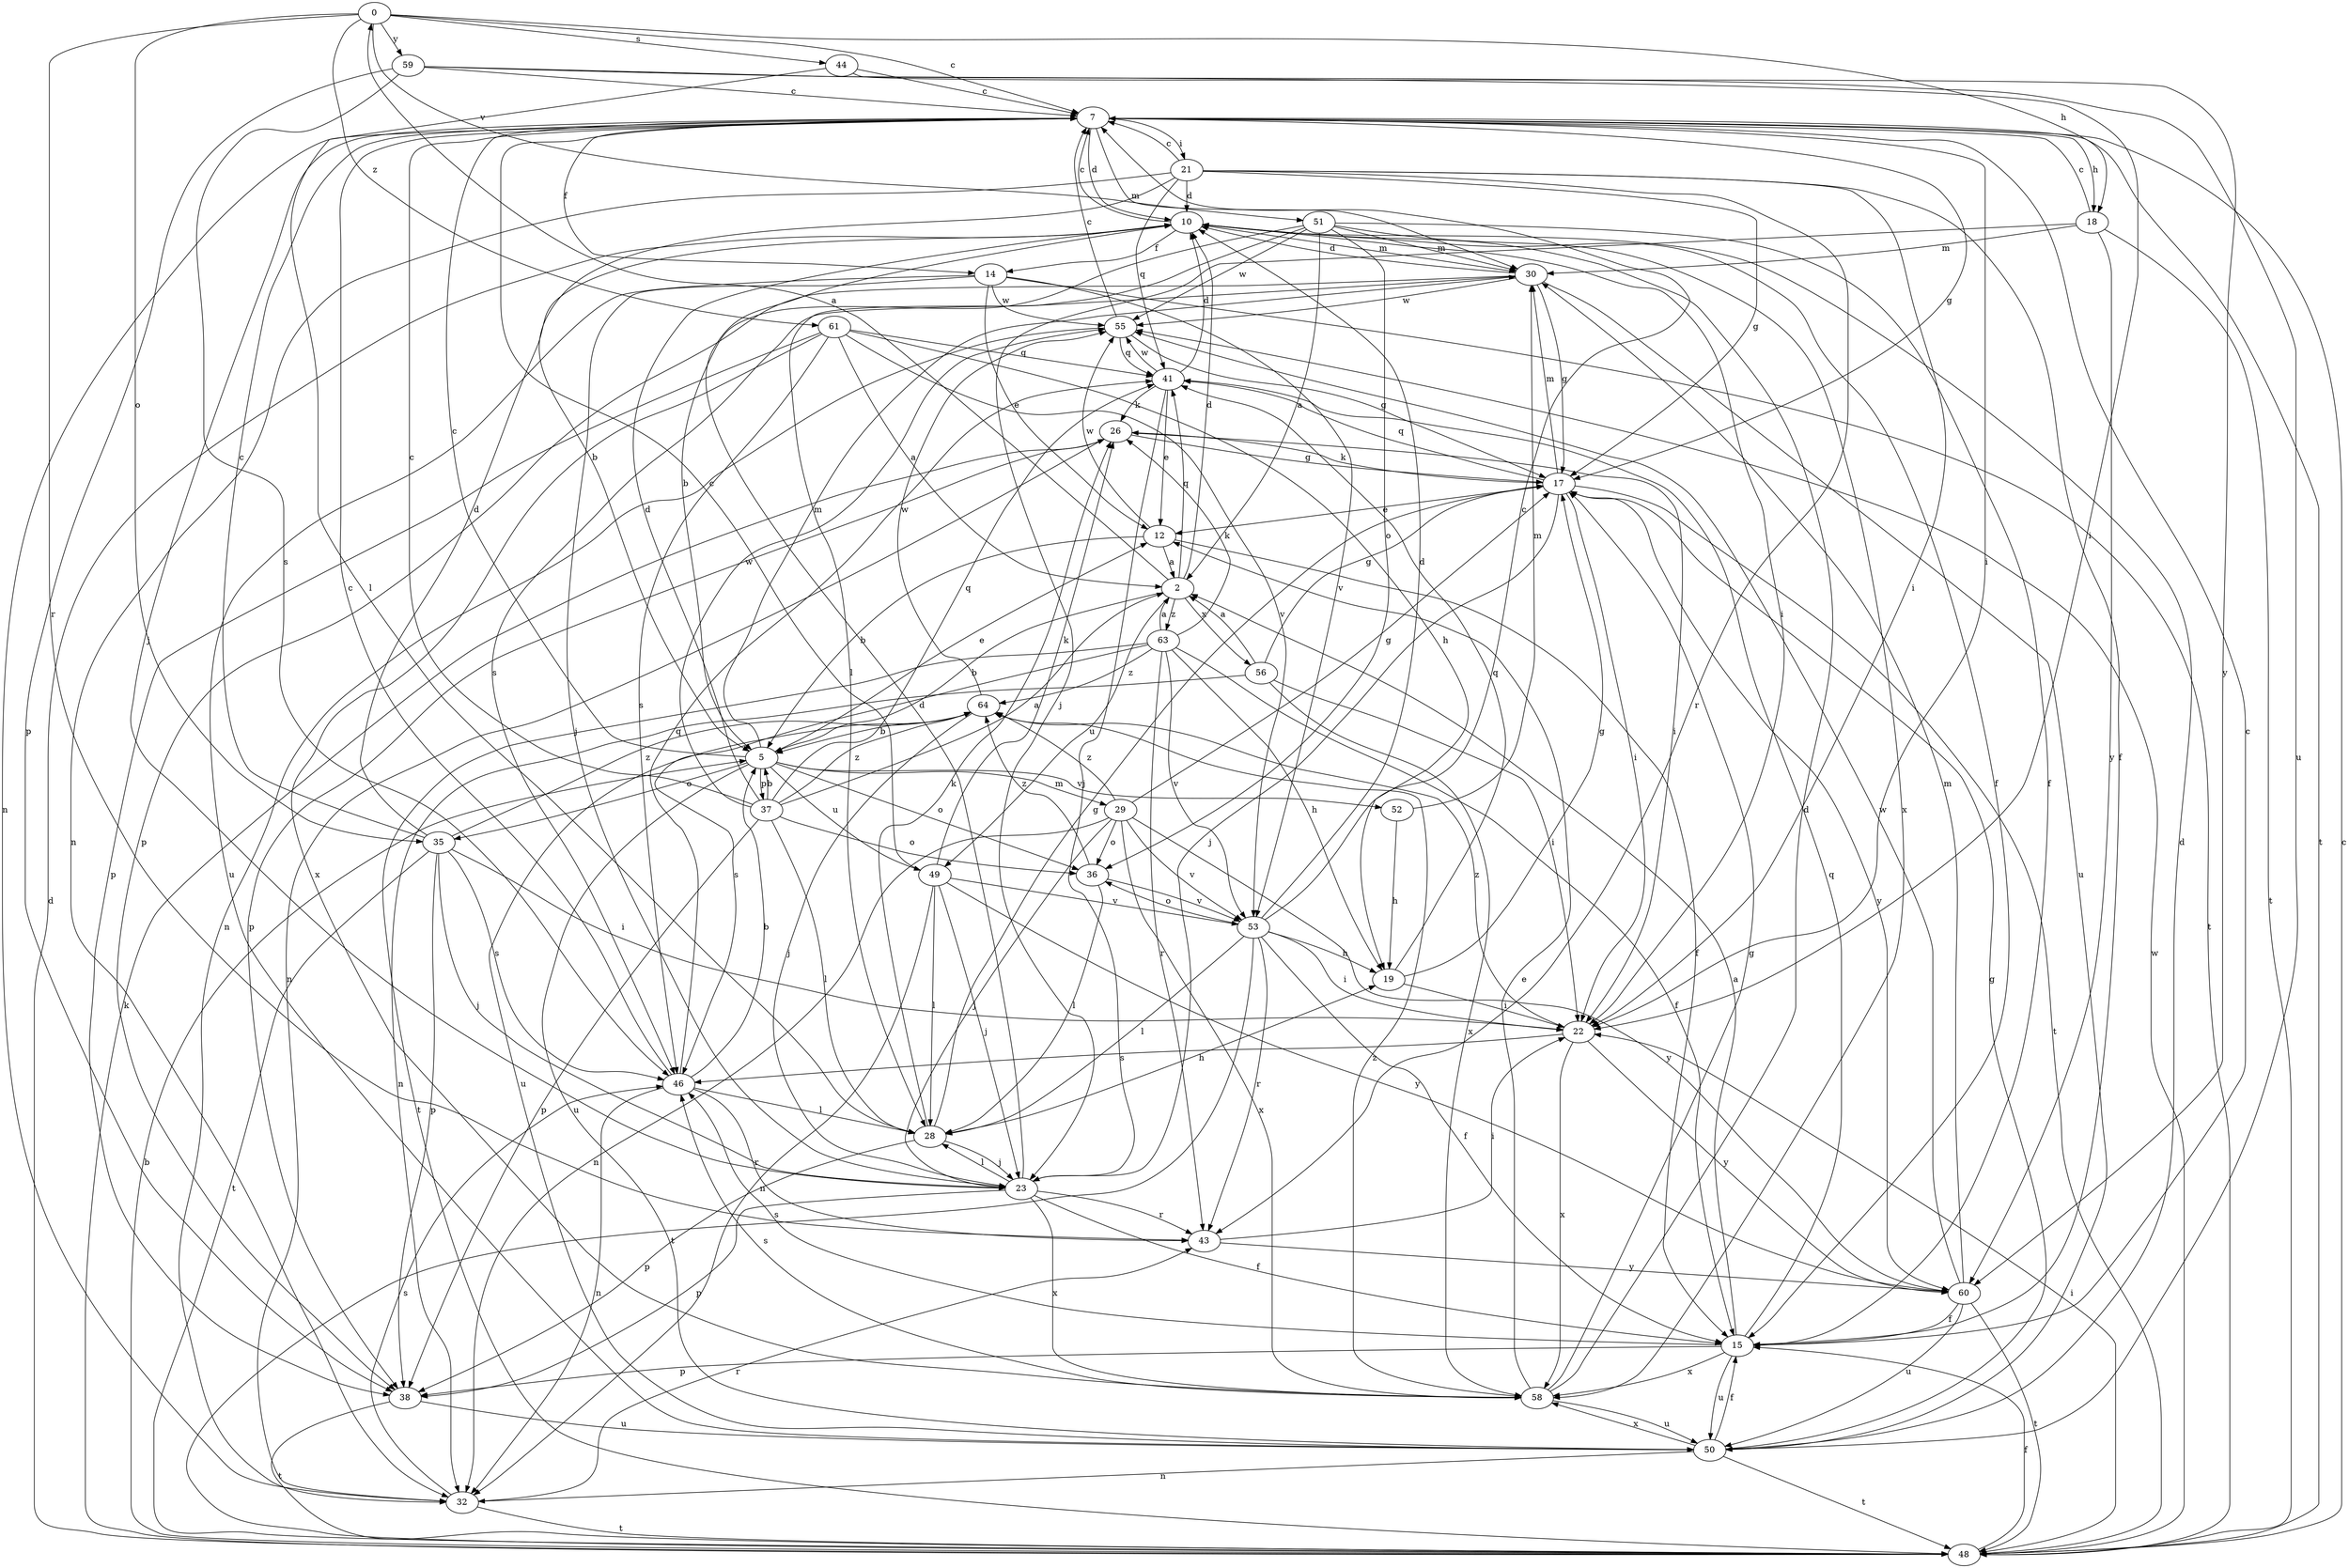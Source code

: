 strict digraph  {
0;
2;
5;
7;
10;
12;
14;
15;
17;
18;
19;
21;
22;
23;
26;
28;
29;
30;
32;
35;
36;
37;
38;
41;
43;
44;
46;
48;
49;
50;
51;
52;
53;
55;
56;
58;
59;
60;
61;
63;
64;
0 -> 7  [label=c];
0 -> 18  [label=h];
0 -> 35  [label=o];
0 -> 43  [label=r];
0 -> 44  [label=s];
0 -> 51  [label=v];
0 -> 59  [label=y];
0 -> 61  [label=z];
2 -> 0  [label=a];
2 -> 5  [label=b];
2 -> 10  [label=d];
2 -> 41  [label=q];
2 -> 49  [label=u];
2 -> 56  [label=x];
2 -> 63  [label=z];
5 -> 7  [label=c];
5 -> 12  [label=e];
5 -> 29  [label=m];
5 -> 30  [label=m];
5 -> 35  [label=o];
5 -> 36  [label=o];
5 -> 37  [label=p];
5 -> 49  [label=u];
5 -> 50  [label=u];
5 -> 52  [label=v];
7 -> 10  [label=d];
7 -> 14  [label=f];
7 -> 17  [label=g];
7 -> 18  [label=h];
7 -> 21  [label=i];
7 -> 22  [label=i];
7 -> 23  [label=j];
7 -> 30  [label=m];
7 -> 32  [label=n];
7 -> 48  [label=t];
10 -> 7  [label=c];
10 -> 14  [label=f];
10 -> 15  [label=f];
10 -> 22  [label=i];
10 -> 30  [label=m];
12 -> 2  [label=a];
12 -> 5  [label=b];
12 -> 15  [label=f];
12 -> 55  [label=w];
14 -> 12  [label=e];
14 -> 23  [label=j];
14 -> 48  [label=t];
14 -> 50  [label=u];
14 -> 53  [label=v];
14 -> 55  [label=w];
15 -> 2  [label=a];
15 -> 7  [label=c];
15 -> 38  [label=p];
15 -> 41  [label=q];
15 -> 46  [label=s];
15 -> 50  [label=u];
15 -> 58  [label=x];
17 -> 12  [label=e];
17 -> 22  [label=i];
17 -> 23  [label=j];
17 -> 26  [label=k];
17 -> 30  [label=m];
17 -> 41  [label=q];
17 -> 48  [label=t];
17 -> 60  [label=y];
18 -> 7  [label=c];
18 -> 23  [label=j];
18 -> 30  [label=m];
18 -> 48  [label=t];
18 -> 60  [label=y];
19 -> 17  [label=g];
19 -> 22  [label=i];
19 -> 41  [label=q];
21 -> 5  [label=b];
21 -> 7  [label=c];
21 -> 10  [label=d];
21 -> 15  [label=f];
21 -> 17  [label=g];
21 -> 22  [label=i];
21 -> 32  [label=n];
21 -> 41  [label=q];
21 -> 43  [label=r];
22 -> 46  [label=s];
22 -> 58  [label=x];
22 -> 60  [label=y];
22 -> 64  [label=z];
23 -> 10  [label=d];
23 -> 15  [label=f];
23 -> 28  [label=l];
23 -> 38  [label=p];
23 -> 43  [label=r];
23 -> 58  [label=x];
26 -> 17  [label=g];
26 -> 22  [label=i];
26 -> 32  [label=n];
26 -> 38  [label=p];
28 -> 17  [label=g];
28 -> 19  [label=h];
28 -> 23  [label=j];
28 -> 26  [label=k];
28 -> 38  [label=p];
29 -> 17  [label=g];
29 -> 23  [label=j];
29 -> 32  [label=n];
29 -> 36  [label=o];
29 -> 53  [label=v];
29 -> 58  [label=x];
29 -> 60  [label=y];
29 -> 64  [label=z];
30 -> 10  [label=d];
30 -> 17  [label=g];
30 -> 38  [label=p];
30 -> 46  [label=s];
30 -> 50  [label=u];
30 -> 55  [label=w];
32 -> 43  [label=r];
32 -> 46  [label=s];
32 -> 48  [label=t];
35 -> 7  [label=c];
35 -> 10  [label=d];
35 -> 22  [label=i];
35 -> 23  [label=j];
35 -> 38  [label=p];
35 -> 46  [label=s];
35 -> 48  [label=t];
35 -> 64  [label=z];
36 -> 28  [label=l];
36 -> 53  [label=v];
36 -> 64  [label=z];
37 -> 2  [label=a];
37 -> 5  [label=b];
37 -> 7  [label=c];
37 -> 10  [label=d];
37 -> 28  [label=l];
37 -> 36  [label=o];
37 -> 38  [label=p];
37 -> 41  [label=q];
37 -> 55  [label=w];
37 -> 64  [label=z];
38 -> 48  [label=t];
38 -> 50  [label=u];
41 -> 10  [label=d];
41 -> 12  [label=e];
41 -> 23  [label=j];
41 -> 26  [label=k];
41 -> 55  [label=w];
43 -> 22  [label=i];
43 -> 60  [label=y];
44 -> 7  [label=c];
44 -> 28  [label=l];
44 -> 60  [label=y];
46 -> 5  [label=b];
46 -> 7  [label=c];
46 -> 28  [label=l];
46 -> 32  [label=n];
46 -> 41  [label=q];
46 -> 43  [label=r];
48 -> 5  [label=b];
48 -> 7  [label=c];
48 -> 10  [label=d];
48 -> 15  [label=f];
48 -> 22  [label=i];
48 -> 26  [label=k];
48 -> 55  [label=w];
49 -> 7  [label=c];
49 -> 23  [label=j];
49 -> 26  [label=k];
49 -> 28  [label=l];
49 -> 32  [label=n];
49 -> 53  [label=v];
49 -> 60  [label=y];
50 -> 10  [label=d];
50 -> 15  [label=f];
50 -> 17  [label=g];
50 -> 32  [label=n];
50 -> 48  [label=t];
50 -> 58  [label=x];
51 -> 2  [label=a];
51 -> 5  [label=b];
51 -> 15  [label=f];
51 -> 28  [label=l];
51 -> 30  [label=m];
51 -> 36  [label=o];
51 -> 55  [label=w];
51 -> 58  [label=x];
52 -> 19  [label=h];
52 -> 30  [label=m];
53 -> 7  [label=c];
53 -> 10  [label=d];
53 -> 15  [label=f];
53 -> 19  [label=h];
53 -> 22  [label=i];
53 -> 28  [label=l];
53 -> 36  [label=o];
53 -> 43  [label=r];
53 -> 48  [label=t];
55 -> 7  [label=c];
55 -> 17  [label=g];
55 -> 32  [label=n];
55 -> 41  [label=q];
56 -> 2  [label=a];
56 -> 17  [label=g];
56 -> 22  [label=i];
56 -> 32  [label=n];
56 -> 58  [label=x];
58 -> 10  [label=d];
58 -> 12  [label=e];
58 -> 17  [label=g];
58 -> 46  [label=s];
58 -> 50  [label=u];
58 -> 64  [label=z];
59 -> 7  [label=c];
59 -> 22  [label=i];
59 -> 38  [label=p];
59 -> 46  [label=s];
59 -> 50  [label=u];
60 -> 15  [label=f];
60 -> 30  [label=m];
60 -> 48  [label=t];
60 -> 50  [label=u];
60 -> 55  [label=w];
61 -> 2  [label=a];
61 -> 19  [label=h];
61 -> 38  [label=p];
61 -> 41  [label=q];
61 -> 46  [label=s];
61 -> 53  [label=v];
61 -> 58  [label=x];
63 -> 2  [label=a];
63 -> 15  [label=f];
63 -> 19  [label=h];
63 -> 26  [label=k];
63 -> 43  [label=r];
63 -> 46  [label=s];
63 -> 48  [label=t];
63 -> 53  [label=v];
63 -> 64  [label=z];
64 -> 5  [label=b];
64 -> 23  [label=j];
64 -> 50  [label=u];
64 -> 55  [label=w];
}
